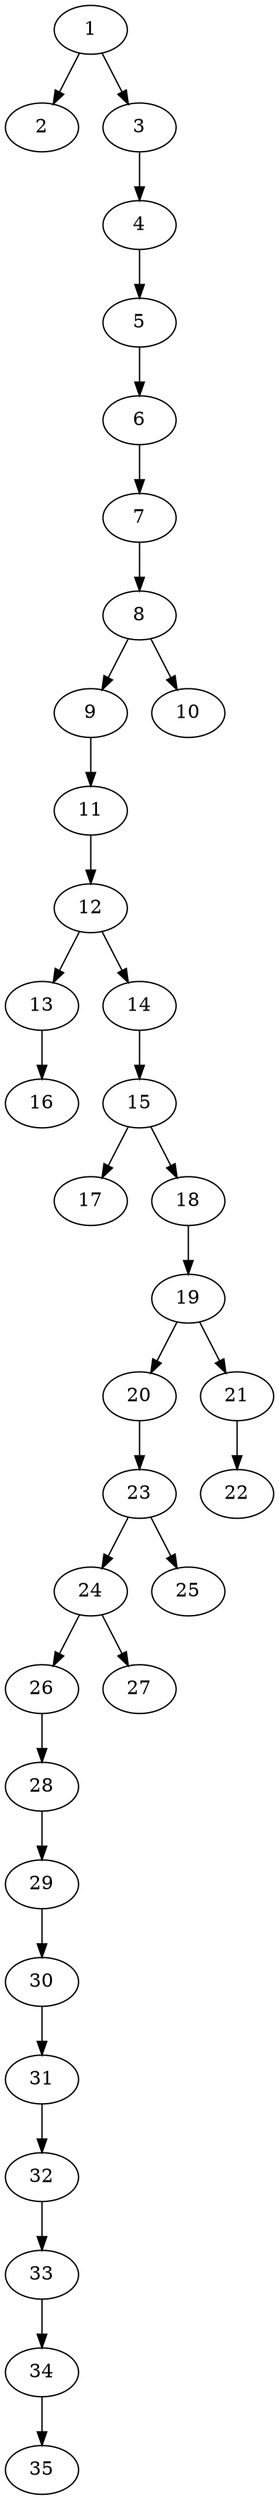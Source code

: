 // DAG automatically generated by daggen at Thu Oct  3 14:05:38 2019
// ./daggen --dot -n 35 --ccr 0.5 --fat 0.3 --regular 0.5 --density 0.5 --mindata 5242880 --maxdata 52428800 
digraph G {
  1 [size="14430208", alpha="0.09", expect_size="7215104"] 
  1 -> 2 [size ="7215104"]
  1 -> 3 [size ="7215104"]
  2 [size="82268160", alpha="0.15", expect_size="41134080"] 
  3 [size="46942208", alpha="0.16", expect_size="23471104"] 
  3 -> 4 [size ="23471104"]
  4 [size="68513792", alpha="0.17", expect_size="34256896"] 
  4 -> 5 [size ="34256896"]
  5 [size="53428224", alpha="0.06", expect_size="26714112"] 
  5 -> 6 [size ="26714112"]
  6 [size="19628032", alpha="0.20", expect_size="9814016"] 
  6 -> 7 [size ="9814016"]
  7 [size="56752128", alpha="0.16", expect_size="28376064"] 
  7 -> 8 [size ="28376064"]
  8 [size="20846592", alpha="0.19", expect_size="10423296"] 
  8 -> 9 [size ="10423296"]
  8 -> 10 [size ="10423296"]
  9 [size="54272000", alpha="0.04", expect_size="27136000"] 
  9 -> 11 [size ="27136000"]
  10 [size="78241792", alpha="0.05", expect_size="39120896"] 
  11 [size="96933888", alpha="0.05", expect_size="48466944"] 
  11 -> 12 [size ="48466944"]
  12 [size="46841856", alpha="0.03", expect_size="23420928"] 
  12 -> 13 [size ="23420928"]
  12 -> 14 [size ="23420928"]
  13 [size="23506944", alpha="0.06", expect_size="11753472"] 
  13 -> 16 [size ="11753472"]
  14 [size="97527808", alpha="0.12", expect_size="48763904"] 
  14 -> 15 [size ="48763904"]
  15 [size="85698560", alpha="0.18", expect_size="42849280"] 
  15 -> 17 [size ="42849280"]
  15 -> 18 [size ="42849280"]
  16 [size="20123648", alpha="0.01", expect_size="10061824"] 
  17 [size="18356224", alpha="0.20", expect_size="9178112"] 
  18 [size="93507584", alpha="0.16", expect_size="46753792"] 
  18 -> 19 [size ="46753792"]
  19 [size="88633344", alpha="0.16", expect_size="44316672"] 
  19 -> 20 [size ="44316672"]
  19 -> 21 [size ="44316672"]
  20 [size="12675072", alpha="0.04", expect_size="6337536"] 
  20 -> 23 [size ="6337536"]
  21 [size="37396480", alpha="0.12", expect_size="18698240"] 
  21 -> 22 [size ="18698240"]
  22 [size="59414528", alpha="0.16", expect_size="29707264"] 
  23 [size="73764864", alpha="0.08", expect_size="36882432"] 
  23 -> 24 [size ="36882432"]
  23 -> 25 [size ="36882432"]
  24 [size="101218304", alpha="0.11", expect_size="50609152"] 
  24 -> 26 [size ="50609152"]
  24 -> 27 [size ="50609152"]
  25 [size="61986816", alpha="0.04", expect_size="30993408"] 
  26 [size="54245376", alpha="0.19", expect_size="27122688"] 
  26 -> 28 [size ="27122688"]
  27 [size="58644480", alpha="0.03", expect_size="29322240"] 
  28 [size="56907776", alpha="0.10", expect_size="28453888"] 
  28 -> 29 [size ="28453888"]
  29 [size="39880704", alpha="0.06", expect_size="19940352"] 
  29 -> 30 [size ="19940352"]
  30 [size="22337536", alpha="0.17", expect_size="11168768"] 
  30 -> 31 [size ="11168768"]
  31 [size="40935424", alpha="0.05", expect_size="20467712"] 
  31 -> 32 [size ="20467712"]
  32 [size="99618816", alpha="0.02", expect_size="49809408"] 
  32 -> 33 [size ="49809408"]
  33 [size="81426432", alpha="0.01", expect_size="40713216"] 
  33 -> 34 [size ="40713216"]
  34 [size="22816768", alpha="0.19", expect_size="11408384"] 
  34 -> 35 [size ="11408384"]
  35 [size="76191744", alpha="0.12", expect_size="38095872"] 
}
